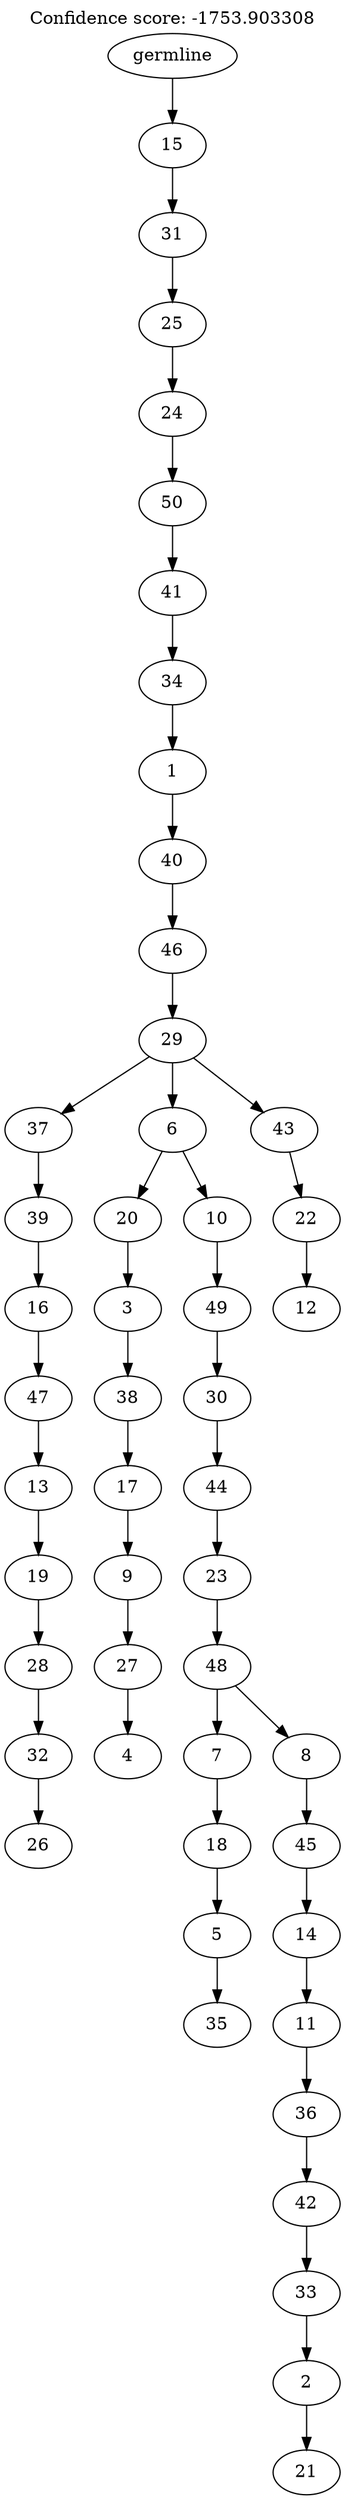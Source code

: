 digraph g {
	"49" -> "50";
	"50" [label="26"];
	"48" -> "49";
	"49" [label="32"];
	"47" -> "48";
	"48" [label="28"];
	"46" -> "47";
	"47" [label="19"];
	"45" -> "46";
	"46" [label="13"];
	"44" -> "45";
	"45" [label="47"];
	"43" -> "44";
	"44" [label="16"];
	"42" -> "43";
	"43" [label="39"];
	"40" -> "41";
	"41" [label="4"];
	"39" -> "40";
	"40" [label="27"];
	"38" -> "39";
	"39" [label="9"];
	"37" -> "38";
	"38" [label="17"];
	"36" -> "37";
	"37" [label="38"];
	"35" -> "36";
	"36" [label="3"];
	"33" -> "34";
	"34" [label="35"];
	"32" -> "33";
	"33" [label="5"];
	"31" -> "32";
	"32" [label="18"];
	"29" -> "30";
	"30" [label="21"];
	"28" -> "29";
	"29" [label="2"];
	"27" -> "28";
	"28" [label="33"];
	"26" -> "27";
	"27" [label="42"];
	"25" -> "26";
	"26" [label="36"];
	"24" -> "25";
	"25" [label="11"];
	"23" -> "24";
	"24" [label="14"];
	"22" -> "23";
	"23" [label="45"];
	"21" -> "22";
	"22" [label="8"];
	"21" -> "31";
	"31" [label="7"];
	"20" -> "21";
	"21" [label="48"];
	"19" -> "20";
	"20" [label="23"];
	"18" -> "19";
	"19" [label="44"];
	"17" -> "18";
	"18" [label="30"];
	"16" -> "17";
	"17" [label="49"];
	"15" -> "16";
	"16" [label="10"];
	"15" -> "35";
	"35" [label="20"];
	"13" -> "14";
	"14" [label="12"];
	"12" -> "13";
	"13" [label="22"];
	"11" -> "12";
	"12" [label="43"];
	"11" -> "15";
	"15" [label="6"];
	"11" -> "42";
	"42" [label="37"];
	"10" -> "11";
	"11" [label="29"];
	"9" -> "10";
	"10" [label="46"];
	"8" -> "9";
	"9" [label="40"];
	"7" -> "8";
	"8" [label="1"];
	"6" -> "7";
	"7" [label="34"];
	"5" -> "6";
	"6" [label="41"];
	"4" -> "5";
	"5" [label="50"];
	"3" -> "4";
	"4" [label="24"];
	"2" -> "3";
	"3" [label="25"];
	"1" -> "2";
	"2" [label="31"];
	"0" -> "1";
	"1" [label="15"];
	"0" [label="germline"];
	labelloc="t";
	label="Confidence score: -1753.903308";
}

